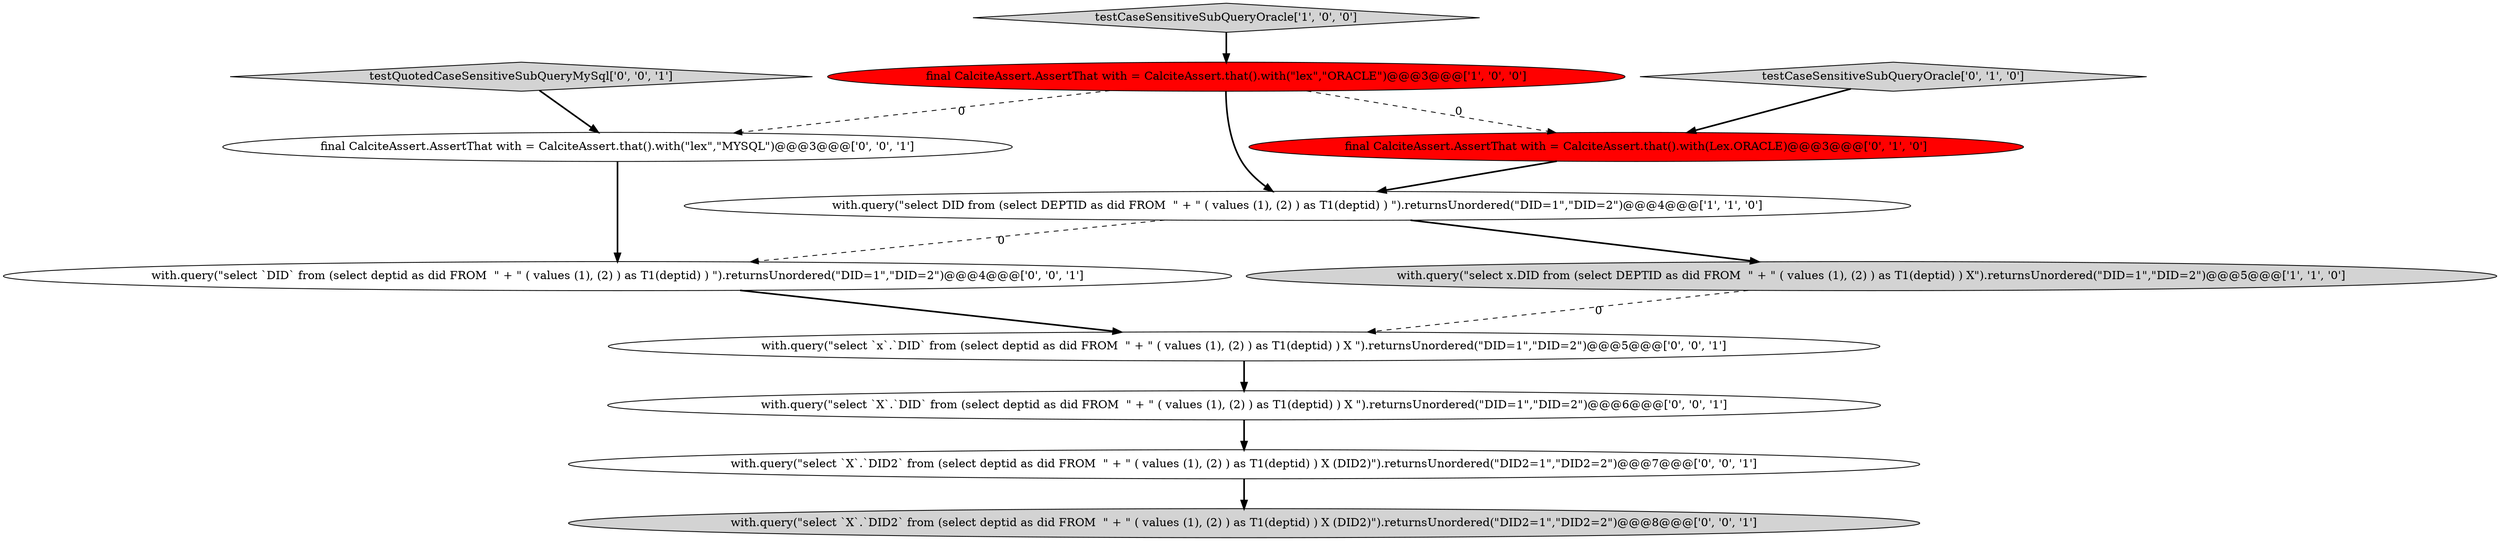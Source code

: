 digraph {
6 [style = filled, label = "final CalciteAssert.AssertThat with = CalciteAssert.that().with(\"lex\",\"MYSQL\")@@@3@@@['0', '0', '1']", fillcolor = white, shape = ellipse image = "AAA0AAABBB3BBB"];
4 [style = filled, label = "final CalciteAssert.AssertThat with = CalciteAssert.that().with(Lex.ORACLE)@@@3@@@['0', '1', '0']", fillcolor = red, shape = ellipse image = "AAA1AAABBB2BBB"];
10 [style = filled, label = "with.query(\"select `DID` from (select deptid as did FROM  \" + \" ( values (1), (2) ) as T1(deptid) ) \").returnsUnordered(\"DID=1\",\"DID=2\")@@@4@@@['0', '0', '1']", fillcolor = white, shape = ellipse image = "AAA0AAABBB3BBB"];
11 [style = filled, label = "with.query(\"select `X`.`DID2` from (select deptid as did FROM  \" + \" ( values (1), (2) ) as T1(deptid) ) X (DID2)\").returnsUnordered(\"DID2=1\",\"DID2=2\")@@@7@@@['0', '0', '1']", fillcolor = white, shape = ellipse image = "AAA0AAABBB3BBB"];
8 [style = filled, label = "with.query(\"select `X`.`DID2` from (select deptid as did FROM  \" + \" ( values (1), (2) ) as T1(deptid) ) X (DID2)\").returnsUnordered(\"DID2=1\",\"DID2=2\")@@@8@@@['0', '0', '1']", fillcolor = lightgray, shape = ellipse image = "AAA0AAABBB3BBB"];
2 [style = filled, label = "final CalciteAssert.AssertThat with = CalciteAssert.that().with(\"lex\",\"ORACLE\")@@@3@@@['1', '0', '0']", fillcolor = red, shape = ellipse image = "AAA1AAABBB1BBB"];
1 [style = filled, label = "with.query(\"select DID from (select DEPTID as did FROM  \" + \" ( values (1), (2) ) as T1(deptid) ) \").returnsUnordered(\"DID=1\",\"DID=2\")@@@4@@@['1', '1', '0']", fillcolor = white, shape = ellipse image = "AAA0AAABBB1BBB"];
5 [style = filled, label = "testCaseSensitiveSubQueryOracle['0', '1', '0']", fillcolor = lightgray, shape = diamond image = "AAA0AAABBB2BBB"];
7 [style = filled, label = "with.query(\"select `X`.`DID` from (select deptid as did FROM  \" + \" ( values (1), (2) ) as T1(deptid) ) X \").returnsUnordered(\"DID=1\",\"DID=2\")@@@6@@@['0', '0', '1']", fillcolor = white, shape = ellipse image = "AAA0AAABBB3BBB"];
9 [style = filled, label = "with.query(\"select `x`.`DID` from (select deptid as did FROM  \" + \" ( values (1), (2) ) as T1(deptid) ) X \").returnsUnordered(\"DID=1\",\"DID=2\")@@@5@@@['0', '0', '1']", fillcolor = white, shape = ellipse image = "AAA0AAABBB3BBB"];
0 [style = filled, label = "with.query(\"select x.DID from (select DEPTID as did FROM  \" + \" ( values (1), (2) ) as T1(deptid) ) X\").returnsUnordered(\"DID=1\",\"DID=2\")@@@5@@@['1', '1', '0']", fillcolor = lightgray, shape = ellipse image = "AAA0AAABBB1BBB"];
3 [style = filled, label = "testCaseSensitiveSubQueryOracle['1', '0', '0']", fillcolor = lightgray, shape = diamond image = "AAA0AAABBB1BBB"];
12 [style = filled, label = "testQuotedCaseSensitiveSubQueryMySql['0', '0', '1']", fillcolor = lightgray, shape = diamond image = "AAA0AAABBB3BBB"];
11->8 [style = bold, label=""];
4->1 [style = bold, label=""];
10->9 [style = bold, label=""];
7->11 [style = bold, label=""];
1->0 [style = bold, label=""];
1->10 [style = dashed, label="0"];
0->9 [style = dashed, label="0"];
3->2 [style = bold, label=""];
9->7 [style = bold, label=""];
12->6 [style = bold, label=""];
2->1 [style = bold, label=""];
6->10 [style = bold, label=""];
5->4 [style = bold, label=""];
2->4 [style = dashed, label="0"];
2->6 [style = dashed, label="0"];
}
